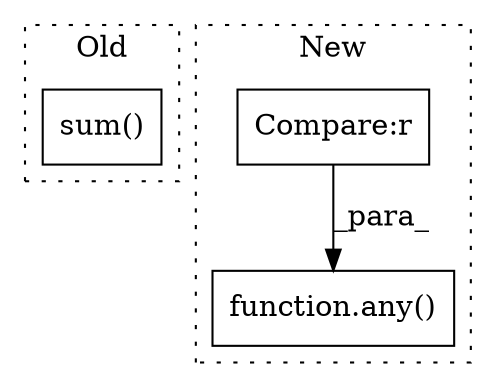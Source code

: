 digraph G {
subgraph cluster0 {
1 [label="sum()" a="75" s="4988" l="16" shape="box"];
label = "Old";
style="dotted";
}
subgraph cluster1 {
2 [label="function.any()" a="75" s="5241,5273" l="4,1" shape="box"];
3 [label="Compare:r" a="40" s="5245" l="28" shape="box"];
label = "New";
style="dotted";
}
3 -> 2 [label="_para_"];
}
